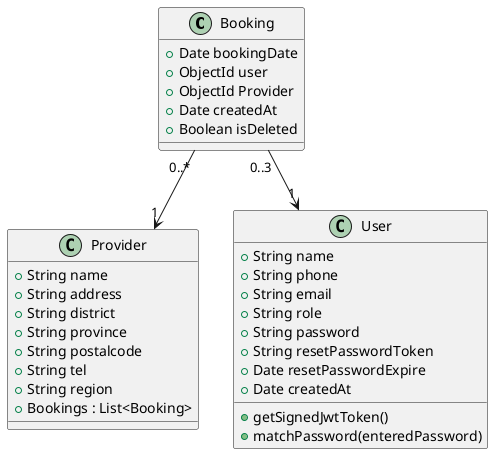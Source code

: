 @startuml classDiagram

' --- Classes ---
class Booking {
  +Date bookingDate
  +ObjectId user
  +ObjectId Provider
  +Date createdAt
  +Boolean isDeleted
}

class Provider {
  +String name
  +String address
  +String district
  +String province
  +String postalcode
  +String tel
  +String region
  +Bookings : List<Booking>
}

class User {
  +String name
  +String phone
  +String email
  +String role
  +String password
  +String resetPasswordToken
  +Date resetPasswordExpire
  +Date createdAt
  +getSignedJwtToken()
  +matchPassword(enteredPassword)
}

' --- Relationships ---
Booking "0..*" --> "1" Provider
Booking "0..3" --> "1" User

@enduml
